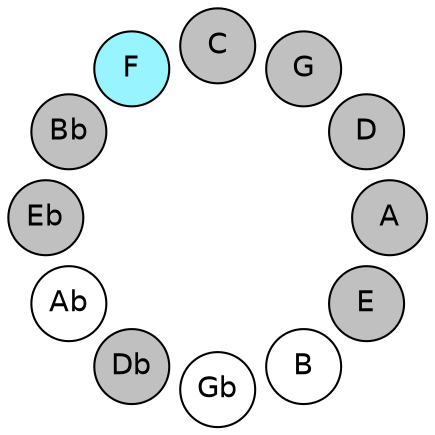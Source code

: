 
graph {

layout = circo;
mindist = .1

node [shape = circle, fontname = Helvetica, margin = 0, style = filled]
edge [style=invis]

subgraph 1 {
	E -- B -- Gb -- Db -- Ab -- Eb -- Bb -- F -- C -- G -- D -- A -- E
}

E [fillcolor = gray];
B [fillcolor = white];
Gb [fillcolor = white];
Db [fillcolor = gray];
Ab [fillcolor = white];
Eb [fillcolor = gray];
Bb [fillcolor = gray];
F [fillcolor = cadetblue1];
C [fillcolor = gray];
G [fillcolor = gray];
D [fillcolor = gray];
A [fillcolor = gray];
}

